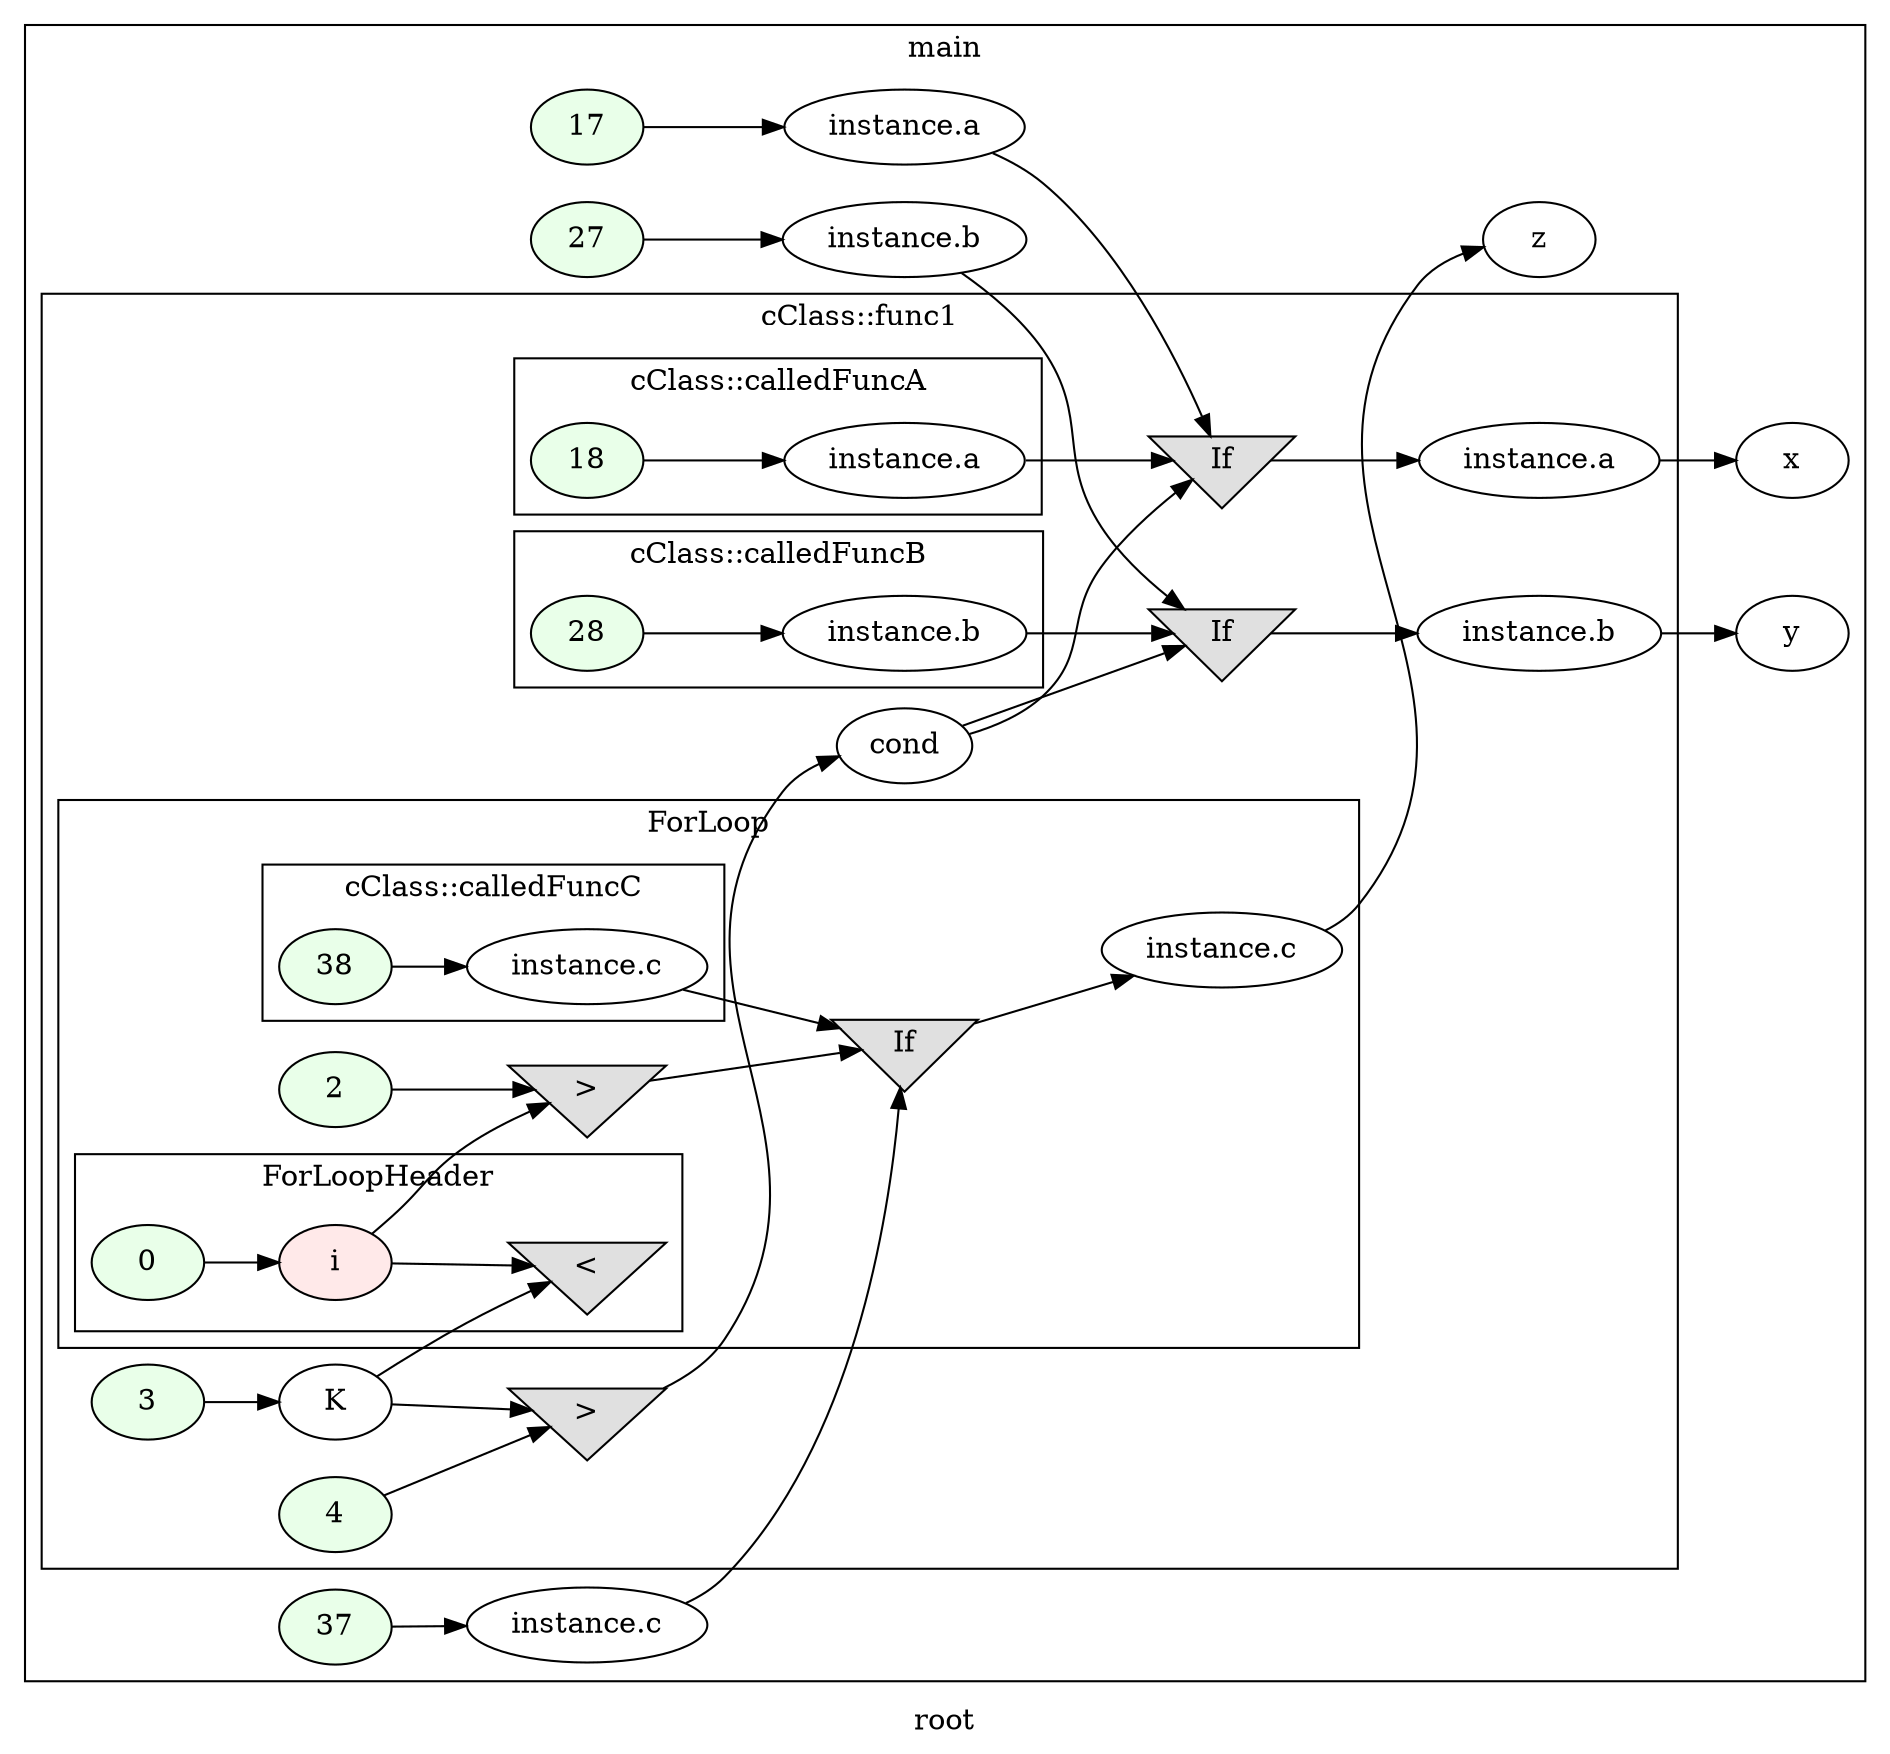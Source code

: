 digraph G
{
rankdir=LR;
label = "root";
subgraph cluster_1 {
label = "main";
parent = "G";
startinglines = "24_45_45";
	node_000004 [ label = "17", style=filled, fillcolor="#E9FFE9", startinglines=47 ]
	node_000005 [ label = "instance.a", startingline=47 ]
	node_000006 [ label = "27", style=filled, fillcolor="#E9FFE9", startinglines=48 ]
	node_000007 [ label = "instance.b", startingline=48 ]
	node_000008 [ label = "37", style=filled, fillcolor="#E9FFE9", startinglines=49 ]
	node_000009 [ label = "instance.c", startingline=49 ]
	node_000032 [ label = "x", startingline=51 ]
	node_000033 [ label = "y", startingline=52 ]
	node_000034 [ label = "z", startingline=53 ]
subgraph cluster_2 {
label = "cClass::func1";
parent = "cluster_1";
startinglines = "48_49_50";
	node_000010 [ label = "3", style=filled, fillcolor="#E9FFE9", startinglines=26 ]
	node_000011 [ label = "K", startingline=26 ]
	node_000012 [ label = "4", style=filled, fillcolor="#E9FFE9", startinglines=27 ]
	node_000013 [ label = ">", shape=invtriangle, style=filled, fillcolor="#E0E0E0", startinglines=27 ]
	node_000014 [ label = "cond", startingline=27 ]
	node_000017 [ label = "If", shape=invtriangle, style=filled, fillcolor="#E0E0E0", startinglines=11 ]
	node_000018 [ label = "instance.a", startingline=11 ]
	node_000021 [ label = "If", shape=invtriangle, style=filled, fillcolor="#E0E0E0", startinglines=16 ]
	node_000022 [ label = "instance.b", startingline=16 ]
subgraph cluster_3 {
label = "cClass::calledFuncA";
parent = "cluster_2";
startinglines = "27_29_30";
	node_000015 [ label = "18", style=filled, fillcolor="#E9FFE9", startinglines=11 ]
	node_000016 [ label = "instance.a", startingline=11 ]
}
subgraph cluster_4 {
label = "cClass::calledFuncB";
parent = "cluster_2";
startinglines = "32_33_34";
	node_000019 [ label = "28", style=filled, fillcolor="#E9FFE9", startinglines=16 ]
	node_000020 [ label = "instance.b", startingline=16 ]
}
subgraph cluster_5 {
label = "ForLoop";
parent = "cluster_2";
startinglines = "34_16_37";
	node_000026 [ label = "2", style=filled, fillcolor="#E9FFE9", startinglines=39 ]
	node_000027 [ label = ">", shape=invtriangle, style=filled, fillcolor="#E0E0E0", startinglines=39 ]
	node_000030 [ label = "If", shape=invtriangle, style=filled, fillcolor="#E0E0E0", startinglines=21 ]
	node_000031 [ label = "instance.c", startingline=21 ]
subgraph cluster_6 {
label = "ForLoopHeader";
parent = "cluster_5";
startinglines = "34_16_37";
	node_000023 [ label = "0", style=filled, fillcolor="#E9FFE9", startinglines=37 ]
	node_000024 [ label = "i", style=filled, fillcolor="#FFE9E9", startinglines=37 ]
	node_000025 [ label = "<", shape=invtriangle, style=filled, fillcolor="#E0E0E0", startinglines=37 ]
}
subgraph cluster_7 {
label = "cClass::calledFuncC";
parent = "cluster_5";
startinglines = "37_39_40";
	node_000028 [ label = "38", style=filled, fillcolor="#E9FFE9", startinglines=21 ]
	node_000029 [ label = "instance.c", startingline=21 ]
}
}
}
}
	node_000004 -> node_000005
	node_000005 -> node_000017
	node_000006 -> node_000007
	node_000007 -> node_000021
	node_000008 -> node_000009
	node_000009 -> node_000030
	node_000010 -> node_000011
	node_000011 -> node_000013
	node_000011 -> node_000025
	node_000012 -> node_000013
	node_000013 -> node_000014
	node_000014 -> node_000017
	node_000014 -> node_000021
	node_000017 -> node_000018
	node_000018 -> node_000032
	node_000021 -> node_000022
	node_000022 -> node_000033
	node_000015 -> node_000016
	node_000016 -> node_000017
	node_000019 -> node_000020
	node_000020 -> node_000021
	node_000026 -> node_000027
	node_000027 -> node_000030
	node_000030 -> node_000031
	node_000031 -> node_000034
	node_000023 -> node_000024
	node_000024 -> node_000025
	node_000024 -> node_000027
	node_000028 -> node_000029
	node_000029 -> node_000030
}
